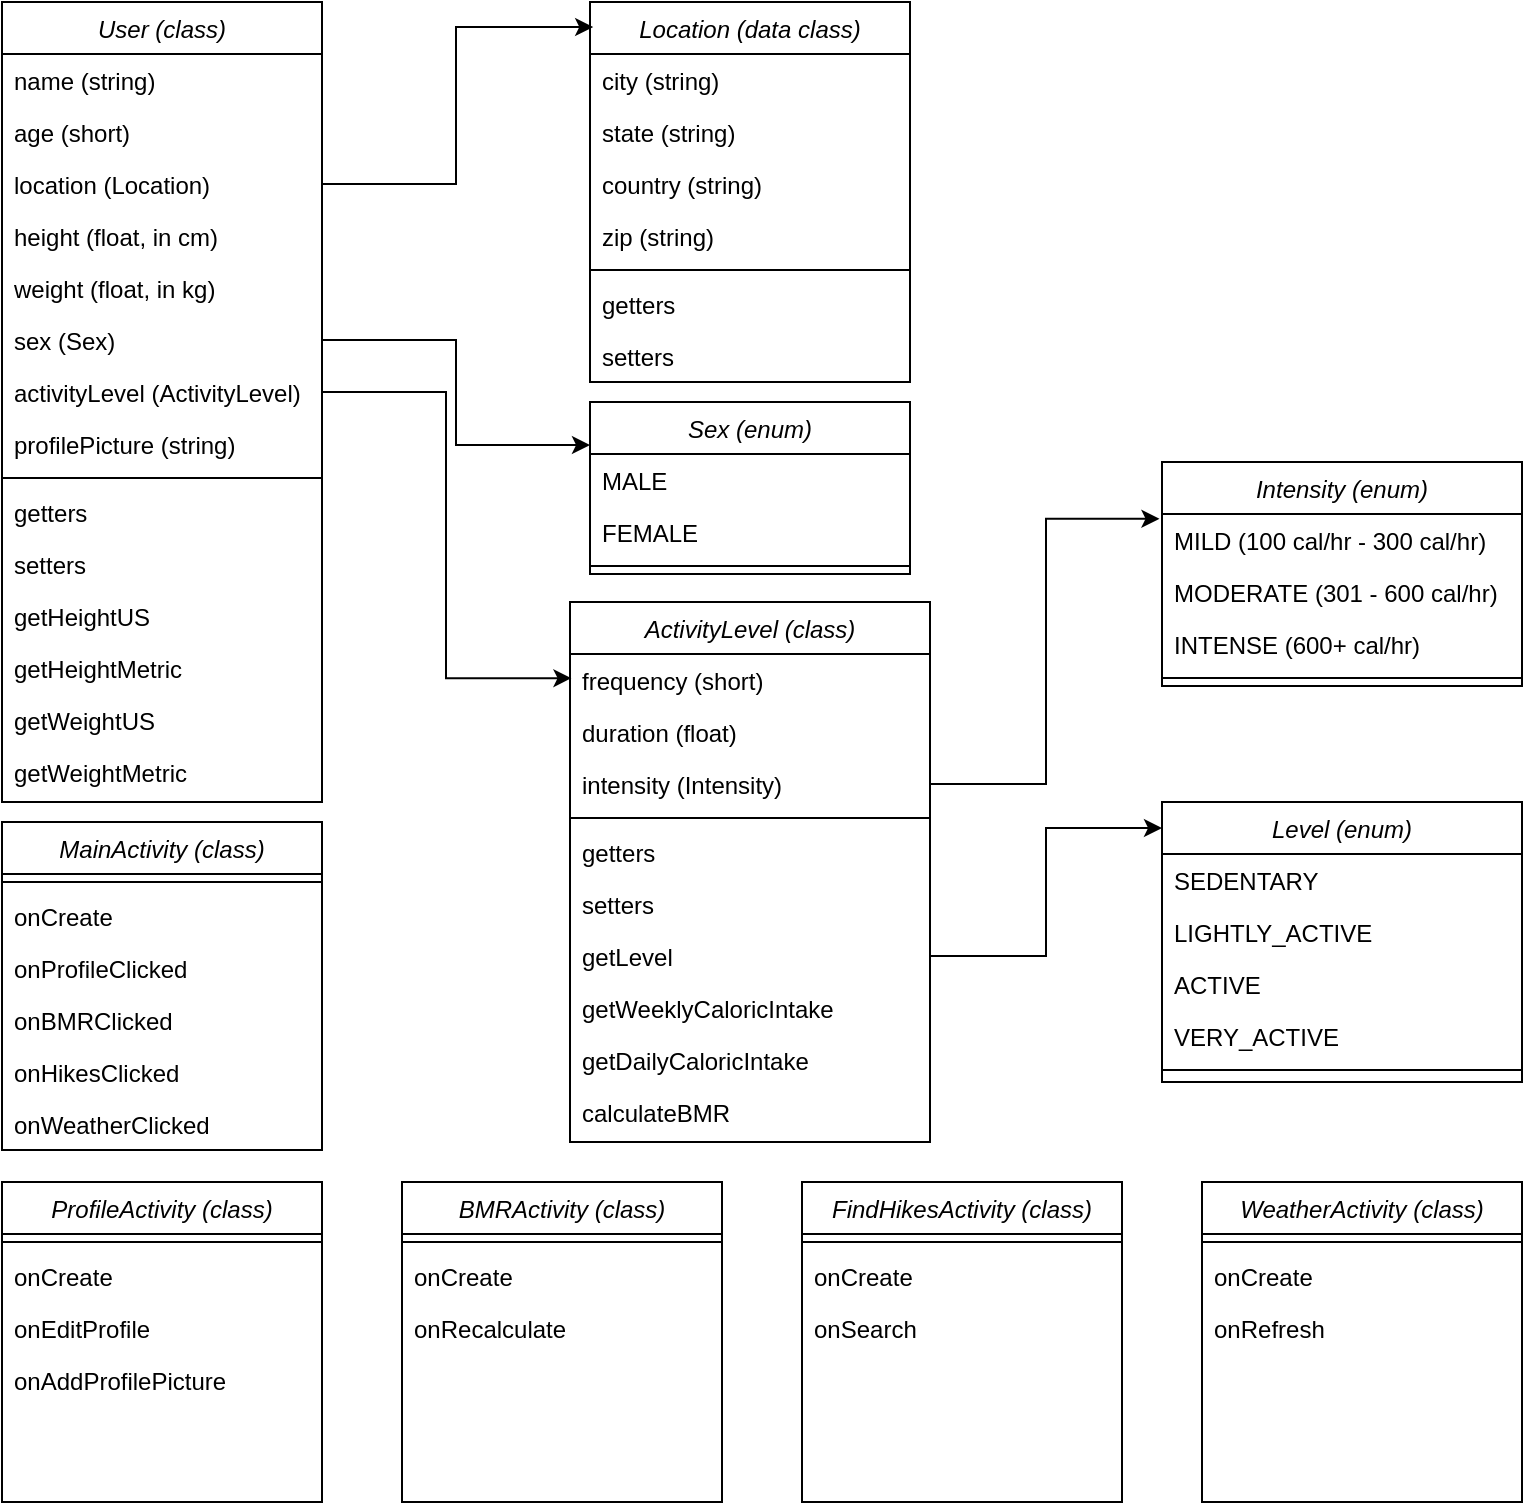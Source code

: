<mxfile version="20.8.10" type="device"><diagram id="C5RBs43oDa-KdzZeNtuy" name="Page-1"><mxGraphModel dx="1518" dy="731" grid="1" gridSize="10" guides="1" tooltips="1" connect="0" arrows="1" fold="1" page="1" pageScale="1" pageWidth="827" pageHeight="1169" math="0" shadow="0"><root><mxCell id="WIyWlLk6GJQsqaUBKTNV-0"/><mxCell id="WIyWlLk6GJQsqaUBKTNV-1" parent="WIyWlLk6GJQsqaUBKTNV-0"/><mxCell id="-Car6sdh8GLNaql1QX-b-0" value="User (class)" style="swimlane;fontStyle=2;align=center;verticalAlign=top;childLayout=stackLayout;horizontal=1;startSize=26;horizontalStack=0;resizeParent=1;resizeLast=0;collapsible=1;marginBottom=0;rounded=0;shadow=0;strokeWidth=1;" parent="WIyWlLk6GJQsqaUBKTNV-1" vertex="1"><mxGeometry x="40" y="40" width="160" height="400" as="geometry"><mxRectangle x="220" y="120" width="160" height="26" as="alternateBounds"/></mxGeometry></mxCell><mxCell id="-Car6sdh8GLNaql1QX-b-1" value="name (string)" style="text;align=left;verticalAlign=top;spacingLeft=4;spacingRight=4;overflow=hidden;rotatable=0;points=[[0,0.5],[1,0.5]];portConstraint=eastwest;" parent="-Car6sdh8GLNaql1QX-b-0" vertex="1"><mxGeometry y="26" width="160" height="26" as="geometry"/></mxCell><mxCell id="-Car6sdh8GLNaql1QX-b-2" value="age (short)" style="text;align=left;verticalAlign=top;spacingLeft=4;spacingRight=4;overflow=hidden;rotatable=0;points=[[0,0.5],[1,0.5]];portConstraint=eastwest;rounded=0;shadow=0;html=0;" parent="-Car6sdh8GLNaql1QX-b-0" vertex="1"><mxGeometry y="52" width="160" height="26" as="geometry"/></mxCell><mxCell id="-Car6sdh8GLNaql1QX-b-3" value="location (Location)" style="text;align=left;verticalAlign=top;spacingLeft=4;spacingRight=4;overflow=hidden;rotatable=0;points=[[0,0.5],[1,0.5]];portConstraint=eastwest;rounded=0;shadow=0;html=0;" parent="-Car6sdh8GLNaql1QX-b-0" vertex="1"><mxGeometry y="78" width="160" height="26" as="geometry"/></mxCell><mxCell id="-Car6sdh8GLNaql1QX-b-6" value="height (float, in cm)" style="text;align=left;verticalAlign=top;spacingLeft=4;spacingRight=4;overflow=hidden;rotatable=0;points=[[0,0.5],[1,0.5]];portConstraint=eastwest;rounded=0;shadow=0;html=0;" parent="-Car6sdh8GLNaql1QX-b-0" vertex="1"><mxGeometry y="104" width="160" height="26" as="geometry"/></mxCell><mxCell id="-Car6sdh8GLNaql1QX-b-7" value="weight (float, in kg)" style="text;align=left;verticalAlign=top;spacingLeft=4;spacingRight=4;overflow=hidden;rotatable=0;points=[[0,0.5],[1,0.5]];portConstraint=eastwest;rounded=0;shadow=0;html=0;" parent="-Car6sdh8GLNaql1QX-b-0" vertex="1"><mxGeometry y="130" width="160" height="26" as="geometry"/></mxCell><mxCell id="-Car6sdh8GLNaql1QX-b-9" value="sex (Sex)" style="text;align=left;verticalAlign=top;spacingLeft=4;spacingRight=4;overflow=hidden;rotatable=0;points=[[0,0.5],[1,0.5]];portConstraint=eastwest;rounded=0;shadow=0;html=0;" parent="-Car6sdh8GLNaql1QX-b-0" vertex="1"><mxGeometry y="156" width="160" height="26" as="geometry"/></mxCell><mxCell id="-Car6sdh8GLNaql1QX-b-8" value="activityLevel (ActivityLevel)" style="text;align=left;verticalAlign=top;spacingLeft=4;spacingRight=4;overflow=hidden;rotatable=0;points=[[0,0.5],[1,0.5]];portConstraint=eastwest;rounded=0;shadow=0;html=0;" parent="-Car6sdh8GLNaql1QX-b-0" vertex="1"><mxGeometry y="182" width="160" height="26" as="geometry"/></mxCell><mxCell id="-Car6sdh8GLNaql1QX-b-10" value="profilePicture (string)" style="text;align=left;verticalAlign=top;spacingLeft=4;spacingRight=4;overflow=hidden;rotatable=0;points=[[0,0.5],[1,0.5]];portConstraint=eastwest;rounded=0;shadow=0;html=0;" parent="-Car6sdh8GLNaql1QX-b-0" vertex="1"><mxGeometry y="208" width="160" height="26" as="geometry"/></mxCell><mxCell id="-Car6sdh8GLNaql1QX-b-4" value="" style="line;html=1;strokeWidth=1;align=left;verticalAlign=middle;spacingTop=-1;spacingLeft=3;spacingRight=3;rotatable=0;labelPosition=right;points=[];portConstraint=eastwest;" parent="-Car6sdh8GLNaql1QX-b-0" vertex="1"><mxGeometry y="234" width="160" height="8" as="geometry"/></mxCell><mxCell id="-Car6sdh8GLNaql1QX-b-5" value="getters" style="text;align=left;verticalAlign=top;spacingLeft=4;spacingRight=4;overflow=hidden;rotatable=0;points=[[0,0.5],[1,0.5]];portConstraint=eastwest;" parent="-Car6sdh8GLNaql1QX-b-0" vertex="1"><mxGeometry y="242" width="160" height="26" as="geometry"/></mxCell><mxCell id="-Car6sdh8GLNaql1QX-b-11" value="setters" style="text;align=left;verticalAlign=top;spacingLeft=4;spacingRight=4;overflow=hidden;rotatable=0;points=[[0,0.5],[1,0.5]];portConstraint=eastwest;" parent="-Car6sdh8GLNaql1QX-b-0" vertex="1"><mxGeometry y="268" width="160" height="26" as="geometry"/></mxCell><mxCell id="-Car6sdh8GLNaql1QX-b-14" value="getHeightUS" style="text;align=left;verticalAlign=top;spacingLeft=4;spacingRight=4;overflow=hidden;rotatable=0;points=[[0,0.5],[1,0.5]];portConstraint=eastwest;" parent="-Car6sdh8GLNaql1QX-b-0" vertex="1"><mxGeometry y="294" width="160" height="26" as="geometry"/></mxCell><mxCell id="-Car6sdh8GLNaql1QX-b-39" value="getHeightMetric" style="text;align=left;verticalAlign=top;spacingLeft=4;spacingRight=4;overflow=hidden;rotatable=0;points=[[0,0.5],[1,0.5]];portConstraint=eastwest;" parent="-Car6sdh8GLNaql1QX-b-0" vertex="1"><mxGeometry y="320" width="160" height="26" as="geometry"/></mxCell><mxCell id="-Car6sdh8GLNaql1QX-b-40" value="getWeightUS" style="text;align=left;verticalAlign=top;spacingLeft=4;spacingRight=4;overflow=hidden;rotatable=0;points=[[0,0.5],[1,0.5]];portConstraint=eastwest;" parent="-Car6sdh8GLNaql1QX-b-0" vertex="1"><mxGeometry y="346" width="160" height="26" as="geometry"/></mxCell><mxCell id="-Car6sdh8GLNaql1QX-b-41" value="getWeightMetric" style="text;align=left;verticalAlign=top;spacingLeft=4;spacingRight=4;overflow=hidden;rotatable=0;points=[[0,0.5],[1,0.5]];portConstraint=eastwest;" parent="-Car6sdh8GLNaql1QX-b-0" vertex="1"><mxGeometry y="372" width="160" height="26" as="geometry"/></mxCell><mxCell id="-Car6sdh8GLNaql1QX-b-16" value="Sex (enum)" style="swimlane;fontStyle=2;align=center;verticalAlign=top;childLayout=stackLayout;horizontal=1;startSize=26;horizontalStack=0;resizeParent=1;resizeLast=0;collapsible=1;marginBottom=0;rounded=0;shadow=0;strokeWidth=1;" parent="WIyWlLk6GJQsqaUBKTNV-1" vertex="1"><mxGeometry x="334" y="240" width="160" height="86" as="geometry"><mxRectangle x="220" y="120" width="160" height="26" as="alternateBounds"/></mxGeometry></mxCell><mxCell id="-Car6sdh8GLNaql1QX-b-17" value="MALE" style="text;align=left;verticalAlign=top;spacingLeft=4;spacingRight=4;overflow=hidden;rotatable=0;points=[[0,0.5],[1,0.5]];portConstraint=eastwest;" parent="-Car6sdh8GLNaql1QX-b-16" vertex="1"><mxGeometry y="26" width="160" height="26" as="geometry"/></mxCell><mxCell id="-Car6sdh8GLNaql1QX-b-18" value="FEMALE" style="text;align=left;verticalAlign=top;spacingLeft=4;spacingRight=4;overflow=hidden;rotatable=0;points=[[0,0.5],[1,0.5]];portConstraint=eastwest;rounded=0;shadow=0;html=0;" parent="-Car6sdh8GLNaql1QX-b-16" vertex="1"><mxGeometry y="52" width="160" height="26" as="geometry"/></mxCell><mxCell id="-Car6sdh8GLNaql1QX-b-20" value="" style="line;html=1;strokeWidth=1;align=left;verticalAlign=middle;spacingTop=-1;spacingLeft=3;spacingRight=3;rotatable=0;labelPosition=right;points=[];portConstraint=eastwest;" parent="-Car6sdh8GLNaql1QX-b-16" vertex="1"><mxGeometry y="78" width="160" height="8" as="geometry"/></mxCell><mxCell id="-Car6sdh8GLNaql1QX-b-22" style="edgeStyle=orthogonalEdgeStyle;rounded=0;orthogonalLoop=1;jettySize=auto;html=1;exitX=1;exitY=0.5;exitDx=0;exitDy=0;entryX=0;entryY=0.25;entryDx=0;entryDy=0;" parent="WIyWlLk6GJQsqaUBKTNV-1" source="-Car6sdh8GLNaql1QX-b-9" target="-Car6sdh8GLNaql1QX-b-16" edge="1"><mxGeometry relative="1" as="geometry"/></mxCell><mxCell id="-Car6sdh8GLNaql1QX-b-23" value="Location (data class)" style="swimlane;fontStyle=2;align=center;verticalAlign=top;childLayout=stackLayout;horizontal=1;startSize=26;horizontalStack=0;resizeParent=1;resizeLast=0;collapsible=1;marginBottom=0;rounded=0;shadow=0;strokeWidth=1;" parent="WIyWlLk6GJQsqaUBKTNV-1" vertex="1"><mxGeometry x="334" y="40" width="160" height="190" as="geometry"><mxRectangle x="220" y="120" width="160" height="26" as="alternateBounds"/></mxGeometry></mxCell><mxCell id="-Car6sdh8GLNaql1QX-b-25" value="city (string)" style="text;align=left;verticalAlign=top;spacingLeft=4;spacingRight=4;overflow=hidden;rotatable=0;points=[[0,0.5],[1,0.5]];portConstraint=eastwest;rounded=0;shadow=0;html=0;" parent="-Car6sdh8GLNaql1QX-b-23" vertex="1"><mxGeometry y="26" width="160" height="26" as="geometry"/></mxCell><mxCell id="-Car6sdh8GLNaql1QX-b-27" value="state (string)" style="text;align=left;verticalAlign=top;spacingLeft=4;spacingRight=4;overflow=hidden;rotatable=0;points=[[0,0.5],[1,0.5]];portConstraint=eastwest;rounded=0;shadow=0;html=0;" parent="-Car6sdh8GLNaql1QX-b-23" vertex="1"><mxGeometry y="52" width="160" height="26" as="geometry"/></mxCell><mxCell id="-Car6sdh8GLNaql1QX-b-28" value="country (string)" style="text;align=left;verticalAlign=top;spacingLeft=4;spacingRight=4;overflow=hidden;rotatable=0;points=[[0,0.5],[1,0.5]];portConstraint=eastwest;rounded=0;shadow=0;html=0;" parent="-Car6sdh8GLNaql1QX-b-23" vertex="1"><mxGeometry y="78" width="160" height="26" as="geometry"/></mxCell><mxCell id="-Car6sdh8GLNaql1QX-b-29" value="zip (string)" style="text;align=left;verticalAlign=top;spacingLeft=4;spacingRight=4;overflow=hidden;rotatable=0;points=[[0,0.5],[1,0.5]];portConstraint=eastwest;rounded=0;shadow=0;html=0;" parent="-Car6sdh8GLNaql1QX-b-23" vertex="1"><mxGeometry y="104" width="160" height="26" as="geometry"/></mxCell><mxCell id="-Car6sdh8GLNaql1QX-b-26" value="" style="line;html=1;strokeWidth=1;align=left;verticalAlign=middle;spacingTop=-1;spacingLeft=3;spacingRight=3;rotatable=0;labelPosition=right;points=[];portConstraint=eastwest;" parent="-Car6sdh8GLNaql1QX-b-23" vertex="1"><mxGeometry y="130" width="160" height="8" as="geometry"/></mxCell><mxCell id="-Car6sdh8GLNaql1QX-b-30" value="getters" style="text;align=left;verticalAlign=top;spacingLeft=4;spacingRight=4;overflow=hidden;rotatable=0;points=[[0,0.5],[1,0.5]];portConstraint=eastwest;rounded=0;shadow=0;html=0;" parent="-Car6sdh8GLNaql1QX-b-23" vertex="1"><mxGeometry y="138" width="160" height="26" as="geometry"/></mxCell><mxCell id="-Car6sdh8GLNaql1QX-b-31" value="setters" style="text;align=left;verticalAlign=top;spacingLeft=4;spacingRight=4;overflow=hidden;rotatable=0;points=[[0,0.5],[1,0.5]];portConstraint=eastwest;rounded=0;shadow=0;html=0;" parent="-Car6sdh8GLNaql1QX-b-23" vertex="1"><mxGeometry y="164" width="160" height="26" as="geometry"/></mxCell><mxCell id="-Car6sdh8GLNaql1QX-b-32" style="edgeStyle=orthogonalEdgeStyle;rounded=0;orthogonalLoop=1;jettySize=auto;html=1;exitX=1;exitY=0.5;exitDx=0;exitDy=0;entryX=0.01;entryY=0.066;entryDx=0;entryDy=0;entryPerimeter=0;" parent="WIyWlLk6GJQsqaUBKTNV-1" source="-Car6sdh8GLNaql1QX-b-3" target="-Car6sdh8GLNaql1QX-b-23" edge="1"><mxGeometry relative="1" as="geometry"/></mxCell><mxCell id="-Car6sdh8GLNaql1QX-b-43" value="ActivityLevel (class)" style="swimlane;fontStyle=2;align=center;verticalAlign=top;childLayout=stackLayout;horizontal=1;startSize=26;horizontalStack=0;resizeParent=1;resizeLast=0;collapsible=1;marginBottom=0;rounded=0;shadow=0;strokeWidth=1;" parent="WIyWlLk6GJQsqaUBKTNV-1" vertex="1"><mxGeometry x="324" y="340" width="180" height="270" as="geometry"><mxRectangle x="220" y="120" width="160" height="26" as="alternateBounds"/></mxGeometry></mxCell><mxCell id="-Car6sdh8GLNaql1QX-b-44" value="frequency (short) " style="text;align=left;verticalAlign=top;spacingLeft=4;spacingRight=4;overflow=hidden;rotatable=0;points=[[0,0.5],[1,0.5]];portConstraint=eastwest;" parent="-Car6sdh8GLNaql1QX-b-43" vertex="1"><mxGeometry y="26" width="180" height="26" as="geometry"/></mxCell><mxCell id="-Car6sdh8GLNaql1QX-b-50" value="duration (float)" style="text;align=left;verticalAlign=top;spacingLeft=4;spacingRight=4;overflow=hidden;rotatable=0;points=[[0,0.5],[1,0.5]];portConstraint=eastwest;rounded=0;shadow=0;html=0;" parent="-Car6sdh8GLNaql1QX-b-43" vertex="1"><mxGeometry y="52" width="180" height="26" as="geometry"/></mxCell><mxCell id="C7Ylv1V5K45jK19zrEqn-1" value="intensity (Intensity)" style="text;align=left;verticalAlign=top;spacingLeft=4;spacingRight=4;overflow=hidden;rotatable=0;points=[[0,0.5],[1,0.5]];portConstraint=eastwest;rounded=0;shadow=0;html=0;" parent="-Car6sdh8GLNaql1QX-b-43" vertex="1"><mxGeometry y="78" width="180" height="26" as="geometry"/></mxCell><mxCell id="-Car6sdh8GLNaql1QX-b-47" value="" style="line;html=1;strokeWidth=1;align=left;verticalAlign=middle;spacingTop=-1;spacingLeft=3;spacingRight=3;rotatable=0;labelPosition=right;points=[];portConstraint=eastwest;" parent="-Car6sdh8GLNaql1QX-b-43" vertex="1"><mxGeometry y="104" width="180" height="8" as="geometry"/></mxCell><mxCell id="-Car6sdh8GLNaql1QX-b-51" value="getters" style="text;align=left;verticalAlign=top;spacingLeft=4;spacingRight=4;overflow=hidden;rotatable=0;points=[[0,0.5],[1,0.5]];portConstraint=eastwest;rounded=0;shadow=0;html=0;" parent="-Car6sdh8GLNaql1QX-b-43" vertex="1"><mxGeometry y="112" width="180" height="26" as="geometry"/></mxCell><mxCell id="-Car6sdh8GLNaql1QX-b-52" value="setters" style="text;align=left;verticalAlign=top;spacingLeft=4;spacingRight=4;overflow=hidden;rotatable=0;points=[[0,0.5],[1,0.5]];portConstraint=eastwest;rounded=0;shadow=0;html=0;" parent="-Car6sdh8GLNaql1QX-b-43" vertex="1"><mxGeometry y="138" width="180" height="26" as="geometry"/></mxCell><mxCell id="ti4JxNZuM3j6aKJ5Z41s-14" value="getLevel" style="text;align=left;verticalAlign=top;spacingLeft=4;spacingRight=4;overflow=hidden;rotatable=0;points=[[0,0.5],[1,0.5]];portConstraint=eastwest;rounded=0;shadow=0;html=0;" parent="-Car6sdh8GLNaql1QX-b-43" vertex="1"><mxGeometry y="164" width="180" height="26" as="geometry"/></mxCell><mxCell id="C7Ylv1V5K45jK19zrEqn-0" value="getWeeklyCaloricIntake" style="text;align=left;verticalAlign=top;spacingLeft=4;spacingRight=4;overflow=hidden;rotatable=0;points=[[0,0.5],[1,0.5]];portConstraint=eastwest;rounded=0;shadow=0;html=0;" parent="-Car6sdh8GLNaql1QX-b-43" vertex="1"><mxGeometry y="190" width="180" height="26" as="geometry"/></mxCell><mxCell id="C7Ylv1V5K45jK19zrEqn-9" value="getDailyCaloricIntake" style="text;align=left;verticalAlign=top;spacingLeft=4;spacingRight=4;overflow=hidden;rotatable=0;points=[[0,0.5],[1,0.5]];portConstraint=eastwest;rounded=0;shadow=0;html=0;" parent="-Car6sdh8GLNaql1QX-b-43" vertex="1"><mxGeometry y="216" width="180" height="26" as="geometry"/></mxCell><mxCell id="C7Ylv1V5K45jK19zrEqn-10" value="calculateBMR" style="text;align=left;verticalAlign=top;spacingLeft=4;spacingRight=4;overflow=hidden;rotatable=0;points=[[0,0.5],[1,0.5]];portConstraint=eastwest;rounded=0;shadow=0;html=0;" parent="-Car6sdh8GLNaql1QX-b-43" vertex="1"><mxGeometry y="242" width="180" height="26" as="geometry"/></mxCell><mxCell id="-Car6sdh8GLNaql1QX-b-53" style="edgeStyle=orthogonalEdgeStyle;rounded=0;orthogonalLoop=1;jettySize=auto;html=1;exitX=1;exitY=0.5;exitDx=0;exitDy=0;entryX=0.004;entryY=0.141;entryDx=0;entryDy=0;entryPerimeter=0;" parent="WIyWlLk6GJQsqaUBKTNV-1" source="-Car6sdh8GLNaql1QX-b-8" target="-Car6sdh8GLNaql1QX-b-43" edge="1"><mxGeometry relative="1" as="geometry"/></mxCell><mxCell id="-Car6sdh8GLNaql1QX-b-54" value="ProfileActivity (class)" style="swimlane;fontStyle=2;align=center;verticalAlign=top;childLayout=stackLayout;horizontal=1;startSize=26;horizontalStack=0;resizeParent=1;resizeLast=0;collapsible=1;marginBottom=0;rounded=0;shadow=0;strokeWidth=1;" parent="WIyWlLk6GJQsqaUBKTNV-1" vertex="1"><mxGeometry x="40" y="630" width="160" height="160" as="geometry"><mxRectangle x="220" y="120" width="160" height="26" as="alternateBounds"/></mxGeometry></mxCell><mxCell id="-Car6sdh8GLNaql1QX-b-55" value="" style="line;html=1;strokeWidth=1;align=left;verticalAlign=middle;spacingTop=-1;spacingLeft=3;spacingRight=3;rotatable=0;labelPosition=right;points=[];portConstraint=eastwest;" parent="-Car6sdh8GLNaql1QX-b-54" vertex="1"><mxGeometry y="26" width="160" height="8" as="geometry"/></mxCell><mxCell id="-Car6sdh8GLNaql1QX-b-59" value="onCreate" style="text;align=left;verticalAlign=top;spacingLeft=4;spacingRight=4;overflow=hidden;rotatable=0;points=[[0,0.5],[1,0.5]];portConstraint=eastwest;rounded=0;shadow=0;html=0;" parent="-Car6sdh8GLNaql1QX-b-54" vertex="1"><mxGeometry y="34" width="160" height="26" as="geometry"/></mxCell><mxCell id="-Car6sdh8GLNaql1QX-b-61" value="onEditProfile" style="text;align=left;verticalAlign=top;spacingLeft=4;spacingRight=4;overflow=hidden;rotatable=0;points=[[0,0.5],[1,0.5]];portConstraint=eastwest;rounded=0;shadow=0;html=0;" parent="-Car6sdh8GLNaql1QX-b-54" vertex="1"><mxGeometry y="60" width="160" height="26" as="geometry"/></mxCell><mxCell id="-Car6sdh8GLNaql1QX-b-62" value="onAddProfilePicture" style="text;align=left;verticalAlign=top;spacingLeft=4;spacingRight=4;overflow=hidden;rotatable=0;points=[[0,0.5],[1,0.5]];portConstraint=eastwest;rounded=0;shadow=0;html=0;" parent="-Car6sdh8GLNaql1QX-b-54" vertex="1"><mxGeometry y="86" width="160" height="26" as="geometry"/></mxCell><mxCell id="-Car6sdh8GLNaql1QX-b-63" value="BMRActivity (class)" style="swimlane;fontStyle=2;align=center;verticalAlign=top;childLayout=stackLayout;horizontal=1;startSize=26;horizontalStack=0;resizeParent=1;resizeLast=0;collapsible=1;marginBottom=0;rounded=0;shadow=0;strokeWidth=1;" parent="WIyWlLk6GJQsqaUBKTNV-1" vertex="1"><mxGeometry x="240" y="630" width="160" height="160" as="geometry"><mxRectangle x="220" y="120" width="160" height="26" as="alternateBounds"/></mxGeometry></mxCell><mxCell id="-Car6sdh8GLNaql1QX-b-64" value="" style="line;html=1;strokeWidth=1;align=left;verticalAlign=middle;spacingTop=-1;spacingLeft=3;spacingRight=3;rotatable=0;labelPosition=right;points=[];portConstraint=eastwest;" parent="-Car6sdh8GLNaql1QX-b-63" vertex="1"><mxGeometry y="26" width="160" height="8" as="geometry"/></mxCell><mxCell id="-Car6sdh8GLNaql1QX-b-65" value="onCreate" style="text;align=left;verticalAlign=top;spacingLeft=4;spacingRight=4;overflow=hidden;rotatable=0;points=[[0,0.5],[1,0.5]];portConstraint=eastwest;rounded=0;shadow=0;html=0;" parent="-Car6sdh8GLNaql1QX-b-63" vertex="1"><mxGeometry y="34" width="160" height="26" as="geometry"/></mxCell><mxCell id="-Car6sdh8GLNaql1QX-b-67" value="onRecalculate" style="text;align=left;verticalAlign=top;spacingLeft=4;spacingRight=4;overflow=hidden;rotatable=0;points=[[0,0.5],[1,0.5]];portConstraint=eastwest;rounded=0;shadow=0;html=0;" parent="-Car6sdh8GLNaql1QX-b-63" vertex="1"><mxGeometry y="60" width="160" height="26" as="geometry"/></mxCell><mxCell id="-Car6sdh8GLNaql1QX-b-69" value="FindHikesActivity (class)" style="swimlane;fontStyle=2;align=center;verticalAlign=top;childLayout=stackLayout;horizontal=1;startSize=26;horizontalStack=0;resizeParent=1;resizeLast=0;collapsible=1;marginBottom=0;rounded=0;shadow=0;strokeWidth=1;" parent="WIyWlLk6GJQsqaUBKTNV-1" vertex="1"><mxGeometry x="440" y="630" width="160" height="160" as="geometry"><mxRectangle x="220" y="120" width="160" height="26" as="alternateBounds"/></mxGeometry></mxCell><mxCell id="-Car6sdh8GLNaql1QX-b-70" value="" style="line;html=1;strokeWidth=1;align=left;verticalAlign=middle;spacingTop=-1;spacingLeft=3;spacingRight=3;rotatable=0;labelPosition=right;points=[];portConstraint=eastwest;" parent="-Car6sdh8GLNaql1QX-b-69" vertex="1"><mxGeometry y="26" width="160" height="8" as="geometry"/></mxCell><mxCell id="-Car6sdh8GLNaql1QX-b-71" value="onCreate" style="text;align=left;verticalAlign=top;spacingLeft=4;spacingRight=4;overflow=hidden;rotatable=0;points=[[0,0.5],[1,0.5]];portConstraint=eastwest;rounded=0;shadow=0;html=0;" parent="-Car6sdh8GLNaql1QX-b-69" vertex="1"><mxGeometry y="34" width="160" height="26" as="geometry"/></mxCell><mxCell id="-Car6sdh8GLNaql1QX-b-73" value="onSearch" style="text;align=left;verticalAlign=top;spacingLeft=4;spacingRight=4;overflow=hidden;rotatable=0;points=[[0,0.5],[1,0.5]];portConstraint=eastwest;rounded=0;shadow=0;html=0;" parent="-Car6sdh8GLNaql1QX-b-69" vertex="1"><mxGeometry y="60" width="160" height="26" as="geometry"/></mxCell><mxCell id="-Car6sdh8GLNaql1QX-b-75" value="WeatherActivity (class)" style="swimlane;fontStyle=2;align=center;verticalAlign=top;childLayout=stackLayout;horizontal=1;startSize=26;horizontalStack=0;resizeParent=1;resizeLast=0;collapsible=1;marginBottom=0;rounded=0;shadow=0;strokeWidth=1;" parent="WIyWlLk6GJQsqaUBKTNV-1" vertex="1"><mxGeometry x="640" y="630" width="160" height="160" as="geometry"><mxRectangle x="220" y="120" width="160" height="26" as="alternateBounds"/></mxGeometry></mxCell><mxCell id="-Car6sdh8GLNaql1QX-b-76" value="" style="line;html=1;strokeWidth=1;align=left;verticalAlign=middle;spacingTop=-1;spacingLeft=3;spacingRight=3;rotatable=0;labelPosition=right;points=[];portConstraint=eastwest;" parent="-Car6sdh8GLNaql1QX-b-75" vertex="1"><mxGeometry y="26" width="160" height="8" as="geometry"/></mxCell><mxCell id="-Car6sdh8GLNaql1QX-b-77" value="onCreate" style="text;align=left;verticalAlign=top;spacingLeft=4;spacingRight=4;overflow=hidden;rotatable=0;points=[[0,0.5],[1,0.5]];portConstraint=eastwest;rounded=0;shadow=0;html=0;" parent="-Car6sdh8GLNaql1QX-b-75" vertex="1"><mxGeometry y="34" width="160" height="26" as="geometry"/></mxCell><mxCell id="-Car6sdh8GLNaql1QX-b-78" value="onRefresh" style="text;align=left;verticalAlign=top;spacingLeft=4;spacingRight=4;overflow=hidden;rotatable=0;points=[[0,0.5],[1,0.5]];portConstraint=eastwest;rounded=0;shadow=0;html=0;" parent="-Car6sdh8GLNaql1QX-b-75" vertex="1"><mxGeometry y="60" width="160" height="26" as="geometry"/></mxCell><mxCell id="ti4JxNZuM3j6aKJ5Z41s-5" value="Level (enum)" style="swimlane;fontStyle=2;align=center;verticalAlign=top;childLayout=stackLayout;horizontal=1;startSize=26;horizontalStack=0;resizeParent=1;resizeLast=0;collapsible=1;marginBottom=0;rounded=0;shadow=0;strokeWidth=1;" parent="WIyWlLk6GJQsqaUBKTNV-1" vertex="1"><mxGeometry x="620" y="440" width="180" height="140" as="geometry"><mxRectangle x="220" y="120" width="160" height="26" as="alternateBounds"/></mxGeometry></mxCell><mxCell id="ti4JxNZuM3j6aKJ5Z41s-6" value="SEDENTARY" style="text;align=left;verticalAlign=top;spacingLeft=4;spacingRight=4;overflow=hidden;rotatable=0;points=[[0,0.5],[1,0.5]];portConstraint=eastwest;" parent="ti4JxNZuM3j6aKJ5Z41s-5" vertex="1"><mxGeometry y="26" width="180" height="26" as="geometry"/></mxCell><mxCell id="ti4JxNZuM3j6aKJ5Z41s-7" value="LIGHTLY_ACTIVE" style="text;align=left;verticalAlign=top;spacingLeft=4;spacingRight=4;overflow=hidden;rotatable=0;points=[[0,0.5],[1,0.5]];portConstraint=eastwest;" parent="ti4JxNZuM3j6aKJ5Z41s-5" vertex="1"><mxGeometry y="52" width="180" height="26" as="geometry"/></mxCell><mxCell id="ti4JxNZuM3j6aKJ5Z41s-8" value="ACTIVE" style="text;align=left;verticalAlign=top;spacingLeft=4;spacingRight=4;overflow=hidden;rotatable=0;points=[[0,0.5],[1,0.5]];portConstraint=eastwest;" parent="ti4JxNZuM3j6aKJ5Z41s-5" vertex="1"><mxGeometry y="78" width="180" height="26" as="geometry"/></mxCell><mxCell id="ti4JxNZuM3j6aKJ5Z41s-9" value="VERY_ACTIVE" style="text;align=left;verticalAlign=top;spacingLeft=4;spacingRight=4;overflow=hidden;rotatable=0;points=[[0,0.5],[1,0.5]];portConstraint=eastwest;" parent="ti4JxNZuM3j6aKJ5Z41s-5" vertex="1"><mxGeometry y="104" width="180" height="26" as="geometry"/></mxCell><mxCell id="ti4JxNZuM3j6aKJ5Z41s-13" value="" style="line;html=1;strokeWidth=1;align=left;verticalAlign=middle;spacingTop=-1;spacingLeft=3;spacingRight=3;rotatable=0;labelPosition=right;points=[];portConstraint=eastwest;" parent="ti4JxNZuM3j6aKJ5Z41s-5" vertex="1"><mxGeometry y="130" width="180" height="8" as="geometry"/></mxCell><mxCell id="ti4JxNZuM3j6aKJ5Z41s-17" style="edgeStyle=orthogonalEdgeStyle;rounded=0;orthogonalLoop=1;jettySize=auto;html=1;exitX=1;exitY=0.5;exitDx=0;exitDy=0;entryX=0;entryY=0.093;entryDx=0;entryDy=0;entryPerimeter=0;" parent="WIyWlLk6GJQsqaUBKTNV-1" source="ti4JxNZuM3j6aKJ5Z41s-14" target="ti4JxNZuM3j6aKJ5Z41s-5" edge="1"><mxGeometry relative="1" as="geometry"/></mxCell><mxCell id="C7Ylv1V5K45jK19zrEqn-2" value="Intensity (enum)" style="swimlane;fontStyle=2;align=center;verticalAlign=top;childLayout=stackLayout;horizontal=1;startSize=26;horizontalStack=0;resizeParent=1;resizeLast=0;collapsible=1;marginBottom=0;rounded=0;shadow=0;strokeWidth=1;" parent="WIyWlLk6GJQsqaUBKTNV-1" vertex="1"><mxGeometry x="620" y="270" width="180" height="112" as="geometry"><mxRectangle x="220" y="120" width="160" height="26" as="alternateBounds"/></mxGeometry></mxCell><mxCell id="C7Ylv1V5K45jK19zrEqn-3" value="MILD (100 cal/hr - 300 cal/hr)" style="text;align=left;verticalAlign=top;spacingLeft=4;spacingRight=4;overflow=hidden;rotatable=0;points=[[0,0.5],[1,0.5]];portConstraint=eastwest;" parent="C7Ylv1V5K45jK19zrEqn-2" vertex="1"><mxGeometry y="26" width="180" height="26" as="geometry"/></mxCell><mxCell id="C7Ylv1V5K45jK19zrEqn-4" value="MODERATE (301 - 600 cal/hr)" style="text;align=left;verticalAlign=top;spacingLeft=4;spacingRight=4;overflow=hidden;rotatable=0;points=[[0,0.5],[1,0.5]];portConstraint=eastwest;" parent="C7Ylv1V5K45jK19zrEqn-2" vertex="1"><mxGeometry y="52" width="180" height="26" as="geometry"/></mxCell><mxCell id="C7Ylv1V5K45jK19zrEqn-5" value="INTENSE (600+ cal/hr)" style="text;align=left;verticalAlign=top;spacingLeft=4;spacingRight=4;overflow=hidden;rotatable=0;points=[[0,0.5],[1,0.5]];portConstraint=eastwest;" parent="C7Ylv1V5K45jK19zrEqn-2" vertex="1"><mxGeometry y="78" width="180" height="26" as="geometry"/></mxCell><mxCell id="C7Ylv1V5K45jK19zrEqn-7" value="" style="line;html=1;strokeWidth=1;align=left;verticalAlign=middle;spacingTop=-1;spacingLeft=3;spacingRight=3;rotatable=0;labelPosition=right;points=[];portConstraint=eastwest;" parent="C7Ylv1V5K45jK19zrEqn-2" vertex="1"><mxGeometry y="104" width="180" height="8" as="geometry"/></mxCell><mxCell id="C7Ylv1V5K45jK19zrEqn-8" style="edgeStyle=orthogonalEdgeStyle;rounded=0;orthogonalLoop=1;jettySize=auto;html=1;exitX=1;exitY=0.5;exitDx=0;exitDy=0;entryX=-0.007;entryY=0.092;entryDx=0;entryDy=0;entryPerimeter=0;" parent="WIyWlLk6GJQsqaUBKTNV-1" source="C7Ylv1V5K45jK19zrEqn-1" target="C7Ylv1V5K45jK19zrEqn-3" edge="1"><mxGeometry relative="1" as="geometry"/></mxCell><mxCell id="_g5liQLY138EQq-l6b_W-0" value="MainActivity (class)" style="swimlane;fontStyle=2;align=center;verticalAlign=top;childLayout=stackLayout;horizontal=1;startSize=26;horizontalStack=0;resizeParent=1;resizeLast=0;collapsible=1;marginBottom=0;rounded=0;shadow=0;strokeWidth=1;" vertex="1" parent="WIyWlLk6GJQsqaUBKTNV-1"><mxGeometry x="40" y="450" width="160" height="164" as="geometry"><mxRectangle x="220" y="120" width="160" height="26" as="alternateBounds"/></mxGeometry></mxCell><mxCell id="_g5liQLY138EQq-l6b_W-1" value="" style="line;html=1;strokeWidth=1;align=left;verticalAlign=middle;spacingTop=-1;spacingLeft=3;spacingRight=3;rotatable=0;labelPosition=right;points=[];portConstraint=eastwest;" vertex="1" parent="_g5liQLY138EQq-l6b_W-0"><mxGeometry y="26" width="160" height="8" as="geometry"/></mxCell><mxCell id="_g5liQLY138EQq-l6b_W-2" value="onCreate" style="text;align=left;verticalAlign=top;spacingLeft=4;spacingRight=4;overflow=hidden;rotatable=0;points=[[0,0.5],[1,0.5]];portConstraint=eastwest;rounded=0;shadow=0;html=0;" vertex="1" parent="_g5liQLY138EQq-l6b_W-0"><mxGeometry y="34" width="160" height="26" as="geometry"/></mxCell><mxCell id="_g5liQLY138EQq-l6b_W-5" value="onProfileClicked" style="text;align=left;verticalAlign=top;spacingLeft=4;spacingRight=4;overflow=hidden;rotatable=0;points=[[0,0.5],[1,0.5]];portConstraint=eastwest;rounded=0;shadow=0;html=0;" vertex="1" parent="_g5liQLY138EQq-l6b_W-0"><mxGeometry y="60" width="160" height="26" as="geometry"/></mxCell><mxCell id="_g5liQLY138EQq-l6b_W-6" value="onBMRClicked" style="text;align=left;verticalAlign=top;spacingLeft=4;spacingRight=4;overflow=hidden;rotatable=0;points=[[0,0.5],[1,0.5]];portConstraint=eastwest;rounded=0;shadow=0;html=0;" vertex="1" parent="_g5liQLY138EQq-l6b_W-0"><mxGeometry y="86" width="160" height="26" as="geometry"/></mxCell><mxCell id="_g5liQLY138EQq-l6b_W-7" value="onHikesClicked" style="text;align=left;verticalAlign=top;spacingLeft=4;spacingRight=4;overflow=hidden;rotatable=0;points=[[0,0.5],[1,0.5]];portConstraint=eastwest;rounded=0;shadow=0;html=0;" vertex="1" parent="_g5liQLY138EQq-l6b_W-0"><mxGeometry y="112" width="160" height="26" as="geometry"/></mxCell><mxCell id="_g5liQLY138EQq-l6b_W-8" value="onWeatherClicked" style="text;align=left;verticalAlign=top;spacingLeft=4;spacingRight=4;overflow=hidden;rotatable=0;points=[[0,0.5],[1,0.5]];portConstraint=eastwest;rounded=0;shadow=0;html=0;" vertex="1" parent="_g5liQLY138EQq-l6b_W-0"><mxGeometry y="138" width="160" height="26" as="geometry"/></mxCell></root></mxGraphModel></diagram></mxfile>